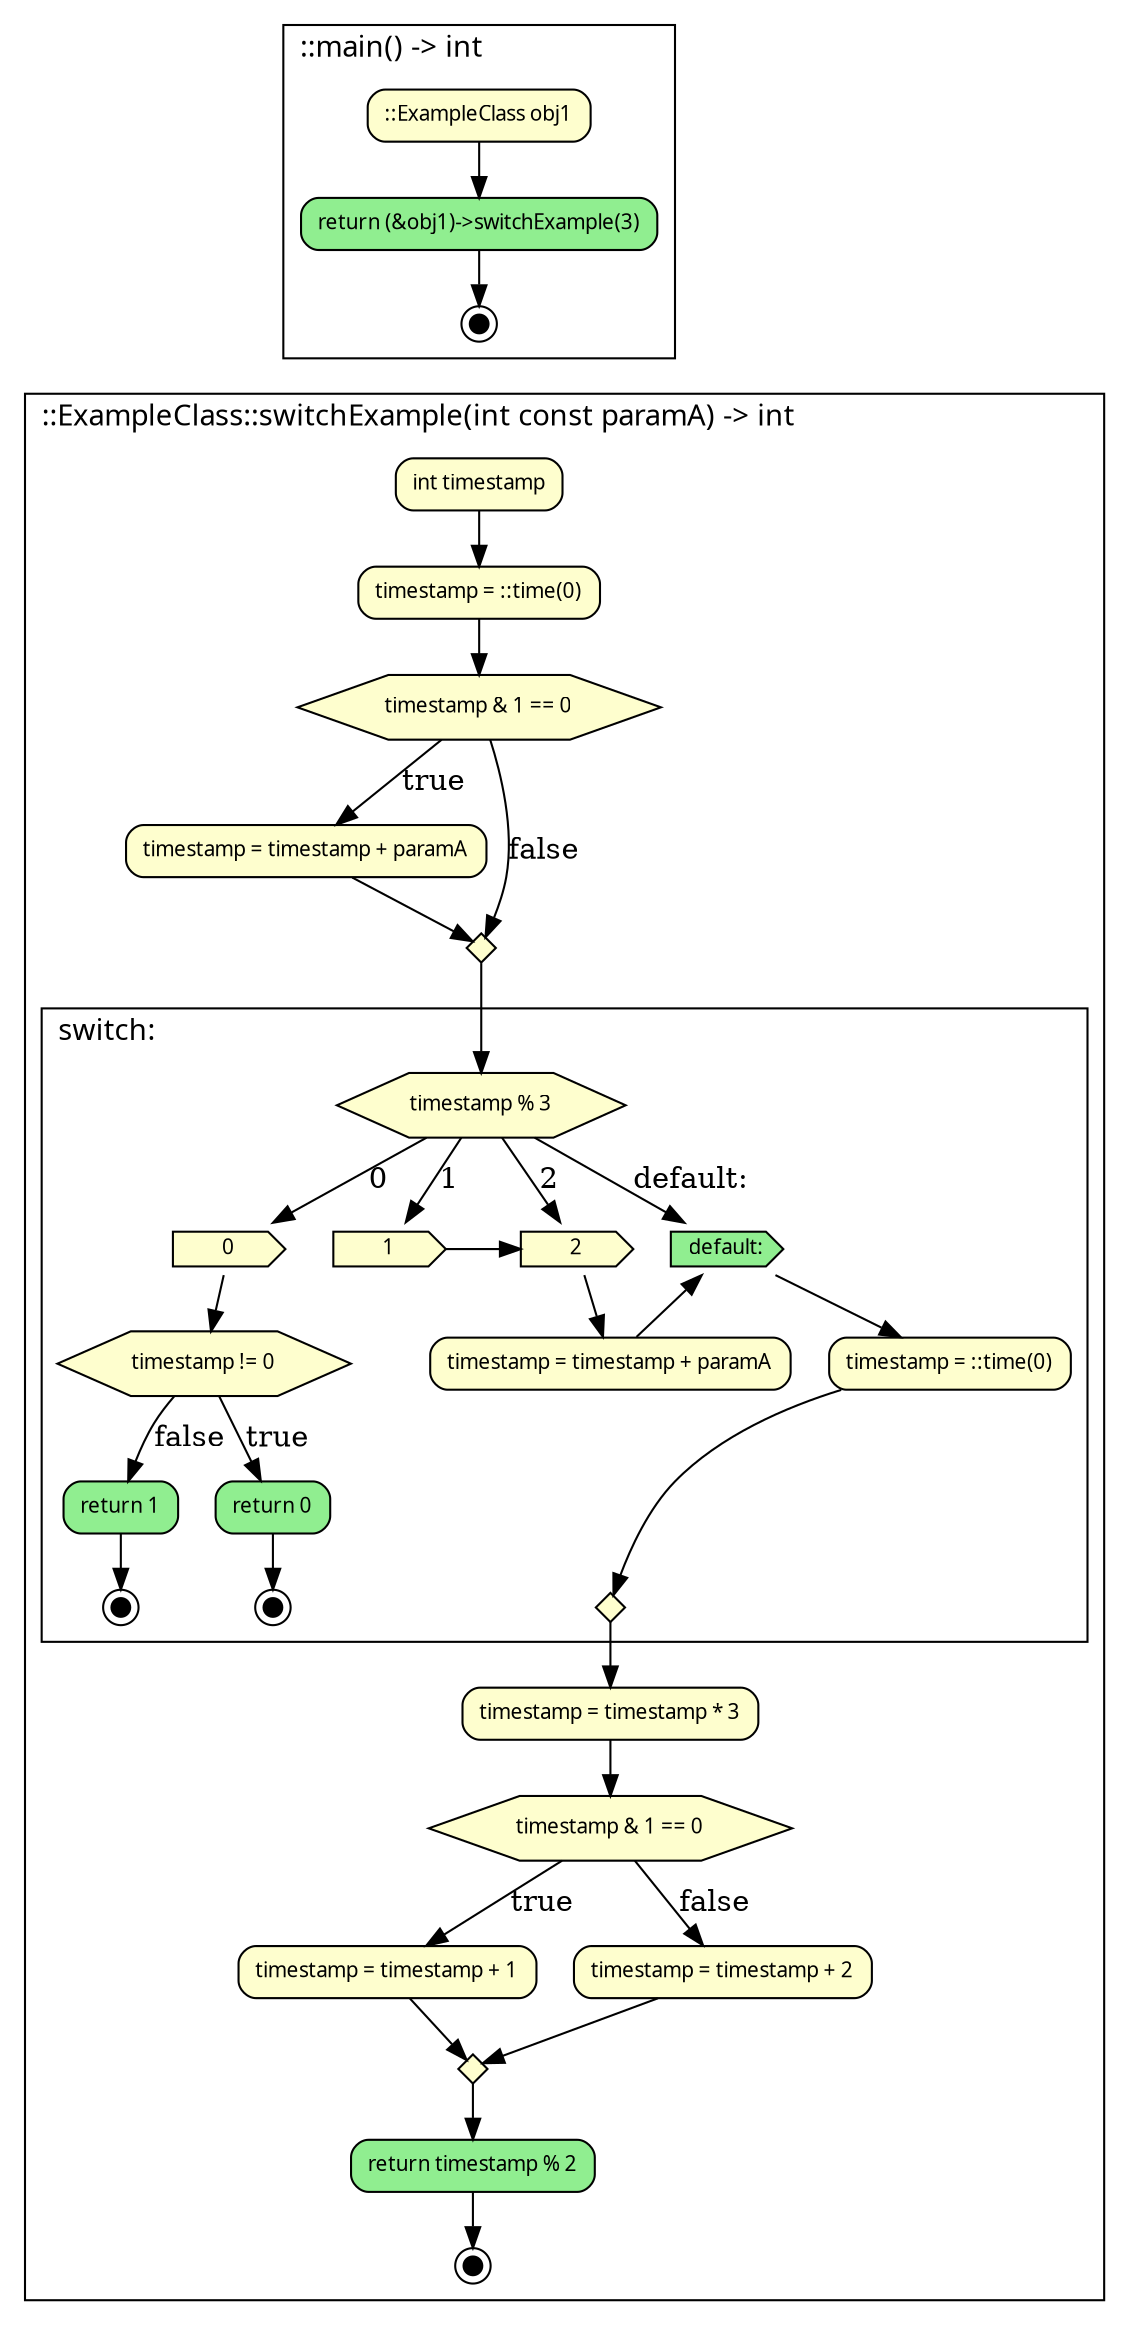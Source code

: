 digraph {
	fontname="SansSerif,sans-serif" labeljust=l nojustify=true ranksep=0.35
	node [fillcolor="#fefece" fontname="SansSerif,sans-serif" fontsize=10 height=0.35 shape=box style="filled, rounded"]
	subgraph cluster_item_0 {
		graph [label="::main() -> int"]
		item_1 [label="::ExampleClass obj1"]
		item_2 [label="return (&obj1)->switchExample(3)" fillcolor=lightgreen]
		item_3 [label="" fillcolor=black fixedsize=true height=0.12 shape=doublecircle size=0.1 width=0.12]
		item_2 -> item_3
		item_1 -> item_2
	}
	subgraph cluster_item_4 {
		graph [label="::ExampleClass::switchExample(int const paramA) -> int"]
		item_5 [label="int timestamp"]
		item_6 [label="timestamp = ::time(0)"]
		item_5 -> item_6
		item_7 [label="timestamp & 1 == 0" shape=hexagon style=filled]
		item_8 [label="timestamp = timestamp + paramA"]
		item_7 -> item_8 [label=true]
		item_8 -> item_9
		item_7 -> item_9 [label=false]
		item_9 [label="" height=0.2 shape=diamond style=filled width=0.2]
		item_6 -> item_7
		subgraph cluster_item_10 {
			graph [label="switch:"]
			switch_start_item_11 [label="timestamp % 3" ordering=out shape=hexagon style=filled]
			"gotolabel_@355" [label=0 shape=cds style=filled]
			"gotolabel_@355" [label=0 shape=cds style=filled]
			switch_start_item_11 -> "gotolabel_@355" [label=0]
			"gotolabel_@357" [label=1 shape=cds style=filled]
			"gotolabel_@357" [label=1 shape=cds style=filled]
			switch_start_item_11 -> "gotolabel_@357" [label=1]
			"gotolabel_@358" [label=2 shape=cds style=filled]
			"gotolabel_@358" [label=2 shape=cds style=filled]
			switch_start_item_11 -> "gotolabel_@358" [label=2]
			"gotolabel_@360" [label="default:" fillcolor=lightgreen shape=cds style=filled]
			switch_start_item_11 -> "gotolabel_@360" [label="default:"]
			item_13 [label="timestamp != 0" shape=hexagon style=filled]
			item_14 [label="return 0" fillcolor=lightgreen]
			item_15 [label="" fillcolor=black fixedsize=true height=0.12 shape=doublecircle size=0.1 width=0.12]
			item_14 -> item_15
			item_16 [label="return 1" fillcolor=lightgreen]
			item_17 [label="" fillcolor=black fixedsize=true height=0.12 shape=doublecircle size=0.1 width=0.12]
			item_16 -> item_17
			item_13 -> item_14 [label=true]
			item_13 -> item_16 [label=false]
			"gotolabel_@355" -> item_13
			switch_anchor_item_19 [label="" height=0.0 margin=0 shape=none style="" width=0.0]
			item_13 -> switch_anchor_item_19 [style=invis]
			"gotolabel_@357" -> "gotolabel_@358"
			switch_anchor_item_20 [label="" height=0.0 margin=0 shape=none style="" width=0.0]
			"gotolabel_@357" -> switch_anchor_item_20 [style=invis]
			item_21 [label="timestamp = timestamp + paramA"]
			"gotolabel_@358" -> item_21
			item_21 -> "gotolabel_@360"
			switch_anchor_item_22 [label="" height=0.0 margin=0 shape=none style="" width=0.0]
			item_21 -> switch_anchor_item_22 [style=invis]
			item_23 [label="timestamp = ::time(0)"]
			"gotolabel_@360" -> item_23
			switch_anchor_item_24 [label="" height=0.0 margin=0 shape=none style="" width=0.0]
			item_23 -> switch_anchor_item_24 [style=invis]
			gotolabel_12 [label="" height=0.2 ordering=in shape=diamond style=filled width=0.2]
			item_23 -> gotolabel_12
			switch_anchor_item_19 -> gotolabel_12 [style=invis]
			switch_anchor_item_20 -> gotolabel_12 [style=invis]
			switch_anchor_item_22 -> gotolabel_12 [style=invis]
			switch_anchor_item_24 -> gotolabel_12 [style=invis]
			{
				rank=same
				"gotolabel_@355"
				"gotolabel_@357"
				"gotolabel_@358"
				"gotolabel_@360"
			}
			{
				rank=same
				switch_anchor_item_19
				switch_anchor_item_20
				switch_anchor_item_22
				switch_anchor_item_24
			}
			switch_anchor_item_19 -> switch_anchor_item_20 [style=invis]
			switch_anchor_item_20 -> switch_anchor_item_22 [style=invis]
			switch_anchor_item_22 -> switch_anchor_item_24 [style=invis]
		}
		item_9 -> switch_start_item_11
		item_25 [label="timestamp = timestamp * 3"]
		gotolabel_12 -> item_25
		item_26 [label="timestamp & 1 == 0" shape=hexagon style=filled]
		item_27 [label="timestamp = timestamp + 1"]
		item_28 [label="timestamp = timestamp + 2"]
		item_26 -> item_27 [label=true]
		item_27 -> item_29
		item_26 -> item_28 [label=false]
		item_28 -> item_29
		item_29 [label="" height=0.2 shape=diamond style=filled width=0.2]
		item_25 -> item_26
		item_30 [label="return timestamp % 2" fillcolor=lightgreen]
		item_31 [label="" fillcolor=black fixedsize=true height=0.12 shape=doublecircle size=0.1 width=0.12]
		item_30 -> item_31
		item_29 -> item_30
	}
	item_3 -> item_5 [style=invis]
}
